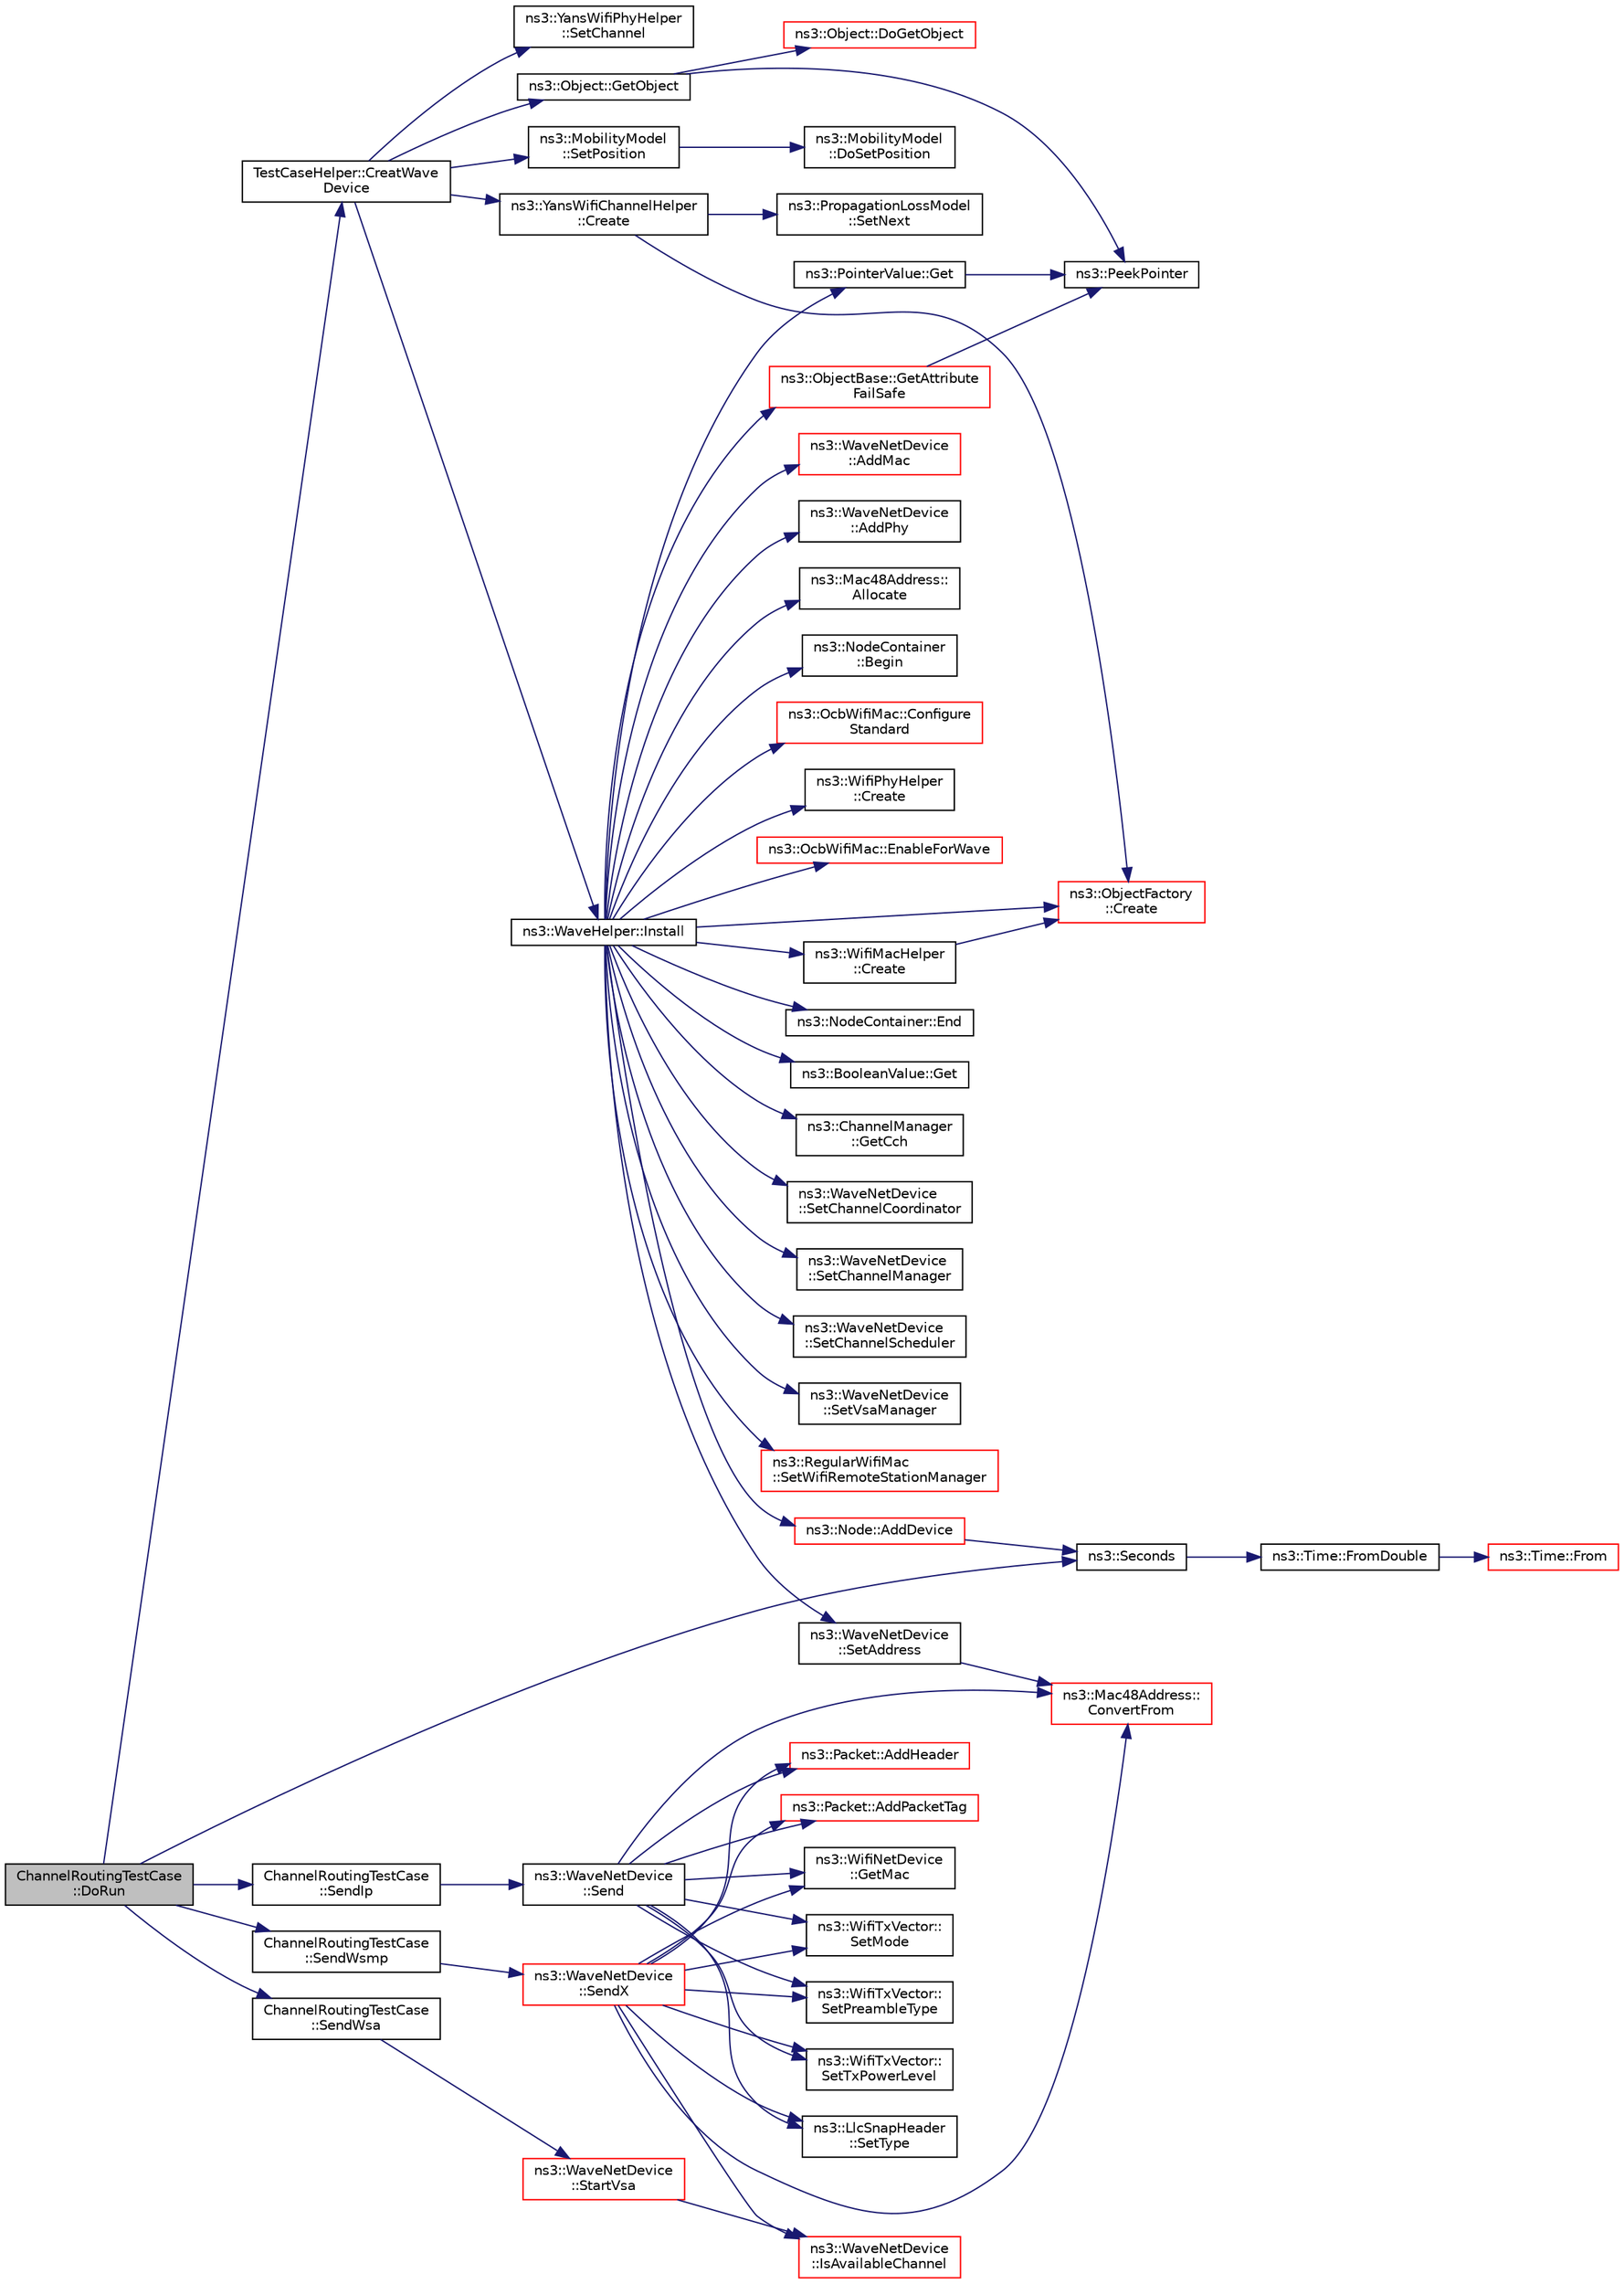 digraph "ChannelRoutingTestCase::DoRun"
{
 // LATEX_PDF_SIZE
  edge [fontname="Helvetica",fontsize="10",labelfontname="Helvetica",labelfontsize="10"];
  node [fontname="Helvetica",fontsize="10",shape=record];
  rankdir="LR";
  Node1 [label="ChannelRoutingTestCase\l::DoRun",height=0.2,width=0.4,color="black", fillcolor="grey75", style="filled", fontcolor="black",tooltip="Implementation to actually run this TestCase."];
  Node1 -> Node2 [color="midnightblue",fontsize="10",style="solid",fontname="Helvetica"];
  Node2 [label="TestCaseHelper::CreatWave\lDevice",height=0.2,width=0.4,color="black", fillcolor="white", style="filled",URL="$class_test_case_helper.html#a24337801fa036883111fa1968606b57e",tooltip="Create WAVE device function."];
  Node2 -> Node3 [color="midnightblue",fontsize="10",style="solid",fontname="Helvetica"];
  Node3 [label="ns3::YansWifiChannelHelper\l::Create",height=0.2,width=0.4,color="black", fillcolor="white", style="filled",URL="$classns3_1_1_yans_wifi_channel_helper.html#a6bb01082fd42806a6b95e6684a4344d4",tooltip=" "];
  Node3 -> Node4 [color="midnightblue",fontsize="10",style="solid",fontname="Helvetica"];
  Node4 [label="ns3::ObjectFactory\l::Create",height=0.2,width=0.4,color="red", fillcolor="white", style="filled",URL="$classns3_1_1_object_factory.html#a52eda277f4aaab54266134ba48102ad7",tooltip="Create an Object instance of the configured TypeId."];
  Node3 -> Node34 [color="midnightblue",fontsize="10",style="solid",fontname="Helvetica"];
  Node34 [label="ns3::PropagationLossModel\l::SetNext",height=0.2,width=0.4,color="black", fillcolor="white", style="filled",URL="$classns3_1_1_propagation_loss_model.html#ac6d627f2eb09daa057de080615ac1013",tooltip="Enables a chain of loss models to act on the signal."];
  Node2 -> Node35 [color="midnightblue",fontsize="10",style="solid",fontname="Helvetica"];
  Node35 [label="ns3::Object::GetObject",height=0.2,width=0.4,color="black", fillcolor="white", style="filled",URL="$classns3_1_1_object.html#ad21f5401ff705cd29c37f931ea3afc18",tooltip="Get a pointer to the requested aggregated Object."];
  Node35 -> Node36 [color="midnightblue",fontsize="10",style="solid",fontname="Helvetica"];
  Node36 [label="ns3::Object::DoGetObject",height=0.2,width=0.4,color="red", fillcolor="white", style="filled",URL="$classns3_1_1_object.html#a7c009975f7c0994cb47a69f713745e0a",tooltip="Find an Object of TypeId tid in the aggregates of this Object."];
  Node35 -> Node41 [color="midnightblue",fontsize="10",style="solid",fontname="Helvetica"];
  Node41 [label="ns3::PeekPointer",height=0.2,width=0.4,color="black", fillcolor="white", style="filled",URL="$namespacens3.html#af2a7557fe9afdd98d8f6f8f6e412cf5a",tooltip=" "];
  Node2 -> Node42 [color="midnightblue",fontsize="10",style="solid",fontname="Helvetica"];
  Node42 [label="ns3::WaveHelper::Install",height=0.2,width=0.4,color="black", fillcolor="white", style="filled",URL="$classns3_1_1_wave_helper.html#a31155675aae4cc3ca5320664f15a967d",tooltip=" "];
  Node42 -> Node43 [color="midnightblue",fontsize="10",style="solid",fontname="Helvetica"];
  Node43 [label="ns3::Node::AddDevice",height=0.2,width=0.4,color="red", fillcolor="white", style="filled",URL="$classns3_1_1_node.html#a42ff83ee1d5d1649c770d3f5b62375de",tooltip="Associate a NetDevice to this node."];
  Node43 -> Node75 [color="midnightblue",fontsize="10",style="solid",fontname="Helvetica"];
  Node75 [label="ns3::Seconds",height=0.2,width=0.4,color="black", fillcolor="white", style="filled",URL="$group__timecivil.html#ga33c34b816f8ff6628e33d5c8e9713b9e",tooltip="Construct a Time in the indicated unit."];
  Node75 -> Node76 [color="midnightblue",fontsize="10",style="solid",fontname="Helvetica"];
  Node76 [label="ns3::Time::FromDouble",height=0.2,width=0.4,color="black", fillcolor="white", style="filled",URL="$classns3_1_1_time.html#a60e845f4a74e62495b86356afe604cb4",tooltip="Create a Time equal to value in unit unit."];
  Node76 -> Node77 [color="midnightblue",fontsize="10",style="solid",fontname="Helvetica"];
  Node77 [label="ns3::Time::From",height=0.2,width=0.4,color="red", fillcolor="white", style="filled",URL="$classns3_1_1_time.html#a34e4acc13d0e08cc8cb9cd3b838b9baf",tooltip="Create a Time in the current unit."];
  Node42 -> Node81 [color="midnightblue",fontsize="10",style="solid",fontname="Helvetica"];
  Node81 [label="ns3::WaveNetDevice\l::AddMac",height=0.2,width=0.4,color="red", fillcolor="white", style="filled",URL="$classns3_1_1_wave_net_device.html#a1c2c9c7feb2a647396934f2b538afd1b",tooltip=" "];
  Node42 -> Node83 [color="midnightblue",fontsize="10",style="solid",fontname="Helvetica"];
  Node83 [label="ns3::WaveNetDevice\l::AddPhy",height=0.2,width=0.4,color="black", fillcolor="white", style="filled",URL="$classns3_1_1_wave_net_device.html#a067a76c0ee75baca3d269038645780da",tooltip=" "];
  Node42 -> Node84 [color="midnightblue",fontsize="10",style="solid",fontname="Helvetica"];
  Node84 [label="ns3::Mac48Address::\lAllocate",height=0.2,width=0.4,color="black", fillcolor="white", style="filled",URL="$classns3_1_1_mac48_address.html#a203b53c035649c0d4881fa1115aa2cdb",tooltip="Allocate a new Mac48Address."];
  Node42 -> Node85 [color="midnightblue",fontsize="10",style="solid",fontname="Helvetica"];
  Node85 [label="ns3::NodeContainer\l::Begin",height=0.2,width=0.4,color="black", fillcolor="white", style="filled",URL="$classns3_1_1_node_container.html#a2bfe1f50688c96e0888b1907e1e2f324",tooltip="Get an iterator which refers to the first Node in the container."];
  Node42 -> Node86 [color="midnightblue",fontsize="10",style="solid",fontname="Helvetica"];
  Node86 [label="ns3::OcbWifiMac::Configure\lStandard",height=0.2,width=0.4,color="red", fillcolor="white", style="filled",URL="$classns3_1_1_ocb_wifi_mac.html#af21336a3b77cc623fdc2b5b703b63dab",tooltip=" "];
  Node42 -> Node98 [color="midnightblue",fontsize="10",style="solid",fontname="Helvetica"];
  Node98 [label="ns3::WifiMacHelper\l::Create",height=0.2,width=0.4,color="black", fillcolor="white", style="filled",URL="$classns3_1_1_wifi_mac_helper.html#a66354d7a3bdbaf1c785a32647dabc1f2",tooltip=" "];
  Node98 -> Node4 [color="midnightblue",fontsize="10",style="solid",fontname="Helvetica"];
  Node42 -> Node99 [color="midnightblue",fontsize="10",style="solid",fontname="Helvetica"];
  Node99 [label="ns3::WifiPhyHelper\l::Create",height=0.2,width=0.4,color="black", fillcolor="white", style="filled",URL="$classns3_1_1_wifi_phy_helper.html#a0f7f4ce41ebe74cbba4f89bc9a9fec8e",tooltip=" "];
  Node42 -> Node4 [color="midnightblue",fontsize="10",style="solid",fontname="Helvetica"];
  Node42 -> Node100 [color="midnightblue",fontsize="10",style="solid",fontname="Helvetica"];
  Node100 [label="ns3::OcbWifiMac::EnableForWave",height=0.2,width=0.4,color="red", fillcolor="white", style="filled",URL="$classns3_1_1_ocb_wifi_mac.html#a7da6015f1bb04ffbb0974f9c94ccf988",tooltip=" "];
  Node42 -> Node175 [color="midnightblue",fontsize="10",style="solid",fontname="Helvetica"];
  Node175 [label="ns3::NodeContainer::End",height=0.2,width=0.4,color="black", fillcolor="white", style="filled",URL="$classns3_1_1_node_container.html#a4904853b5d3e86f622a2ef8b4e959e08",tooltip="Get an iterator which indicates past-the-last Node in the container."];
  Node42 -> Node176 [color="midnightblue",fontsize="10",style="solid",fontname="Helvetica"];
  Node176 [label="ns3::BooleanValue::Get",height=0.2,width=0.4,color="black", fillcolor="white", style="filled",URL="$classns3_1_1_boolean_value.html#a9a4461490f9b71d99b07bb73993f0f00",tooltip=" "];
  Node42 -> Node177 [color="midnightblue",fontsize="10",style="solid",fontname="Helvetica"];
  Node177 [label="ns3::PointerValue::Get",height=0.2,width=0.4,color="black", fillcolor="white", style="filled",URL="$classns3_1_1_pointer_value.html#a13334c3a4ada0f439bdad5190a0994c7",tooltip=" "];
  Node177 -> Node41 [color="midnightblue",fontsize="10",style="solid",fontname="Helvetica"];
  Node42 -> Node178 [color="midnightblue",fontsize="10",style="solid",fontname="Helvetica"];
  Node178 [label="ns3::ObjectBase::GetAttribute\lFailSafe",height=0.2,width=0.4,color="red", fillcolor="white", style="filled",URL="$classns3_1_1_object_base.html#a79b981cfd59c1fa1ae62854b975f0a06",tooltip="Get the value of an attribute without raising erros."];
  Node178 -> Node41 [color="midnightblue",fontsize="10",style="solid",fontname="Helvetica"];
  Node42 -> Node179 [color="midnightblue",fontsize="10",style="solid",fontname="Helvetica"];
  Node179 [label="ns3::ChannelManager\l::GetCch",height=0.2,width=0.4,color="black", fillcolor="white", style="filled",URL="$classns3_1_1_channel_manager.html#adbf5775f7d647b14c14fdcdbb00f67d0",tooltip=" "];
  Node42 -> Node180 [color="midnightblue",fontsize="10",style="solid",fontname="Helvetica"];
  Node180 [label="ns3::WaveNetDevice\l::SetAddress",height=0.2,width=0.4,color="black", fillcolor="white", style="filled",URL="$classns3_1_1_wave_net_device.html#af398bddb4768c86bdd1cb37ca1963eca",tooltip="Set the address of this interface."];
  Node180 -> Node181 [color="midnightblue",fontsize="10",style="solid",fontname="Helvetica"];
  Node181 [label="ns3::Mac48Address::\lConvertFrom",height=0.2,width=0.4,color="red", fillcolor="white", style="filled",URL="$classns3_1_1_mac48_address.html#a911ce13603a9ef837545a032b6523ae4",tooltip=" "];
  Node42 -> Node184 [color="midnightblue",fontsize="10",style="solid",fontname="Helvetica"];
  Node184 [label="ns3::WaveNetDevice\l::SetChannelCoordinator",height=0.2,width=0.4,color="black", fillcolor="white", style="filled",URL="$classns3_1_1_wave_net_device.html#a0bd0431f70e5ea68ae818650b6ff06d8",tooltip=" "];
  Node42 -> Node185 [color="midnightblue",fontsize="10",style="solid",fontname="Helvetica"];
  Node185 [label="ns3::WaveNetDevice\l::SetChannelManager",height=0.2,width=0.4,color="black", fillcolor="white", style="filled",URL="$classns3_1_1_wave_net_device.html#acc72aa6c137e1c78c6e5bc3c19973ef4",tooltip=" "];
  Node42 -> Node186 [color="midnightblue",fontsize="10",style="solid",fontname="Helvetica"];
  Node186 [label="ns3::WaveNetDevice\l::SetChannelScheduler",height=0.2,width=0.4,color="black", fillcolor="white", style="filled",URL="$classns3_1_1_wave_net_device.html#a3aa4f3edcb781fca5306e817315cd31b",tooltip=" "];
  Node42 -> Node187 [color="midnightblue",fontsize="10",style="solid",fontname="Helvetica"];
  Node187 [label="ns3::WaveNetDevice\l::SetVsaManager",height=0.2,width=0.4,color="black", fillcolor="white", style="filled",URL="$classns3_1_1_wave_net_device.html#a67b70adf83f3029059e45b8f99901b9d",tooltip=" "];
  Node42 -> Node188 [color="midnightblue",fontsize="10",style="solid",fontname="Helvetica"];
  Node188 [label="ns3::RegularWifiMac\l::SetWifiRemoteStationManager",height=0.2,width=0.4,color="red", fillcolor="white", style="filled",URL="$classns3_1_1_regular_wifi_mac.html#a2519a6cbda45d3fd449d41c5f889d42b",tooltip=" "];
  Node2 -> Node190 [color="midnightblue",fontsize="10",style="solid",fontname="Helvetica"];
  Node190 [label="ns3::YansWifiPhyHelper\l::SetChannel",height=0.2,width=0.4,color="black", fillcolor="white", style="filled",URL="$classns3_1_1_yans_wifi_phy_helper.html#ad2e9a27587dd4ff320435c93cc2676de",tooltip=" "];
  Node2 -> Node191 [color="midnightblue",fontsize="10",style="solid",fontname="Helvetica"];
  Node191 [label="ns3::MobilityModel\l::SetPosition",height=0.2,width=0.4,color="black", fillcolor="white", style="filled",URL="$classns3_1_1_mobility_model.html#ac584b3d5a309709d2f13ed6ada1e7640",tooltip=" "];
  Node191 -> Node192 [color="midnightblue",fontsize="10",style="solid",fontname="Helvetica"];
  Node192 [label="ns3::MobilityModel\l::DoSetPosition",height=0.2,width=0.4,color="black", fillcolor="white", style="filled",URL="$classns3_1_1_mobility_model.html#aa2f52cd86754da71ac649413c049785e",tooltip=" "];
  Node1 -> Node75 [color="midnightblue",fontsize="10",style="solid",fontname="Helvetica"];
  Node1 -> Node193 [color="midnightblue",fontsize="10",style="solid",fontname="Helvetica"];
  Node193 [label="ChannelRoutingTestCase\l::SendIp",height=0.2,width=0.4,color="black", fillcolor="white", style="filled",URL="$class_channel_routing_test_case.html#a2d9149c5bd4732d6d7d8d768bf3a0da1",tooltip="Send IP-based packets."];
  Node193 -> Node194 [color="midnightblue",fontsize="10",style="solid",fontname="Helvetica"];
  Node194 [label="ns3::WaveNetDevice\l::Send",height=0.2,width=0.4,color="black", fillcolor="white", style="filled",URL="$classns3_1_1_wave_net_device.html#a21f1928cbc917375a79cb6ed48f4db3e",tooltip=" "];
  Node194 -> Node195 [color="midnightblue",fontsize="10",style="solid",fontname="Helvetica"];
  Node195 [label="ns3::Packet::AddHeader",height=0.2,width=0.4,color="red", fillcolor="white", style="filled",URL="$classns3_1_1_packet.html#a465108c595a0bc592095cbcab1832ed8",tooltip="Add header to this packet."];
  Node194 -> Node204 [color="midnightblue",fontsize="10",style="solid",fontname="Helvetica"];
  Node204 [label="ns3::Packet::AddPacketTag",height=0.2,width=0.4,color="red", fillcolor="white", style="filled",URL="$classns3_1_1_packet.html#ac4a6bcd77e58bdc14c42a7d572d66cc9",tooltip="Add a packet tag."];
  Node194 -> Node181 [color="midnightblue",fontsize="10",style="solid",fontname="Helvetica"];
  Node194 -> Node210 [color="midnightblue",fontsize="10",style="solid",fontname="Helvetica"];
  Node210 [label="ns3::WifiNetDevice\l::GetMac",height=0.2,width=0.4,color="black", fillcolor="white", style="filled",URL="$classns3_1_1_wifi_net_device.html#a2f920080b38ec07f7e5197d95bf487d3",tooltip=" "];
  Node194 -> Node211 [color="midnightblue",fontsize="10",style="solid",fontname="Helvetica"];
  Node211 [label="ns3::WifiTxVector::\lSetMode",height=0.2,width=0.4,color="black", fillcolor="white", style="filled",URL="$classns3_1_1_wifi_tx_vector.html#af39f17fec348c22f8c963bcb6bb5fc53",tooltip="Sets the selected payload transmission mode."];
  Node194 -> Node212 [color="midnightblue",fontsize="10",style="solid",fontname="Helvetica"];
  Node212 [label="ns3::WifiTxVector::\lSetPreambleType",height=0.2,width=0.4,color="black", fillcolor="white", style="filled",URL="$classns3_1_1_wifi_tx_vector.html#afa5117513e1a7bfa717c3d7556192525",tooltip="Sets the preamble type."];
  Node194 -> Node213 [color="midnightblue",fontsize="10",style="solid",fontname="Helvetica"];
  Node213 [label="ns3::WifiTxVector::\lSetTxPowerLevel",height=0.2,width=0.4,color="black", fillcolor="white", style="filled",URL="$classns3_1_1_wifi_tx_vector.html#a25743cd89a5cb95ec22a9e584fa044f3",tooltip="Sets the selected transmission power level."];
  Node194 -> Node214 [color="midnightblue",fontsize="10",style="solid",fontname="Helvetica"];
  Node214 [label="ns3::LlcSnapHeader\l::SetType",height=0.2,width=0.4,color="black", fillcolor="white", style="filled",URL="$classns3_1_1_llc_snap_header.html#ad11362908897df050361a0c70ce454fc",tooltip="Set the Ethertype."];
  Node1 -> Node215 [color="midnightblue",fontsize="10",style="solid",fontname="Helvetica"];
  Node215 [label="ChannelRoutingTestCase\l::SendWsa",height=0.2,width=0.4,color="black", fillcolor="white", style="filled",URL="$class_channel_routing_test_case.html#a1489eb9505d13948307ce4119ba21cc9",tooltip="Send VSA management frames."];
  Node215 -> Node216 [color="midnightblue",fontsize="10",style="solid",fontname="Helvetica"];
  Node216 [label="ns3::WaveNetDevice\l::StartVsa",height=0.2,width=0.4,color="red", fillcolor="white", style="filled",URL="$classns3_1_1_wave_net_device.html#adb48d281cd174f232e8c4fc0b642573b",tooltip=" "];
  Node216 -> Node217 [color="midnightblue",fontsize="10",style="solid",fontname="Helvetica"];
  Node217 [label="ns3::WaveNetDevice\l::IsAvailableChannel",height=0.2,width=0.4,color="red", fillcolor="white", style="filled",URL="$classns3_1_1_wave_net_device.html#ab3e4fd698e4452efd95fa93dfca3963d",tooltip=" "];
  Node1 -> Node219 [color="midnightblue",fontsize="10",style="solid",fontname="Helvetica"];
  Node219 [label="ChannelRoutingTestCase\l::SendWsmp",height=0.2,width=0.4,color="black", fillcolor="white", style="filled",URL="$class_channel_routing_test_case.html#a229a780a8f247ce4c37e164f204fbefe",tooltip="Send WSMP or other packets."];
  Node219 -> Node220 [color="midnightblue",fontsize="10",style="solid",fontname="Helvetica"];
  Node220 [label="ns3::WaveNetDevice\l::SendX",height=0.2,width=0.4,color="red", fillcolor="white", style="filled",URL="$classns3_1_1_wave_net_device.html#a99ec2b781006c6011a9667e064843b38",tooltip=" "];
  Node220 -> Node195 [color="midnightblue",fontsize="10",style="solid",fontname="Helvetica"];
  Node220 -> Node204 [color="midnightblue",fontsize="10",style="solid",fontname="Helvetica"];
  Node220 -> Node181 [color="midnightblue",fontsize="10",style="solid",fontname="Helvetica"];
  Node220 -> Node210 [color="midnightblue",fontsize="10",style="solid",fontname="Helvetica"];
  Node220 -> Node217 [color="midnightblue",fontsize="10",style="solid",fontname="Helvetica"];
  Node220 -> Node211 [color="midnightblue",fontsize="10",style="solid",fontname="Helvetica"];
  Node220 -> Node212 [color="midnightblue",fontsize="10",style="solid",fontname="Helvetica"];
  Node220 -> Node213 [color="midnightblue",fontsize="10",style="solid",fontname="Helvetica"];
  Node220 -> Node214 [color="midnightblue",fontsize="10",style="solid",fontname="Helvetica"];
}
